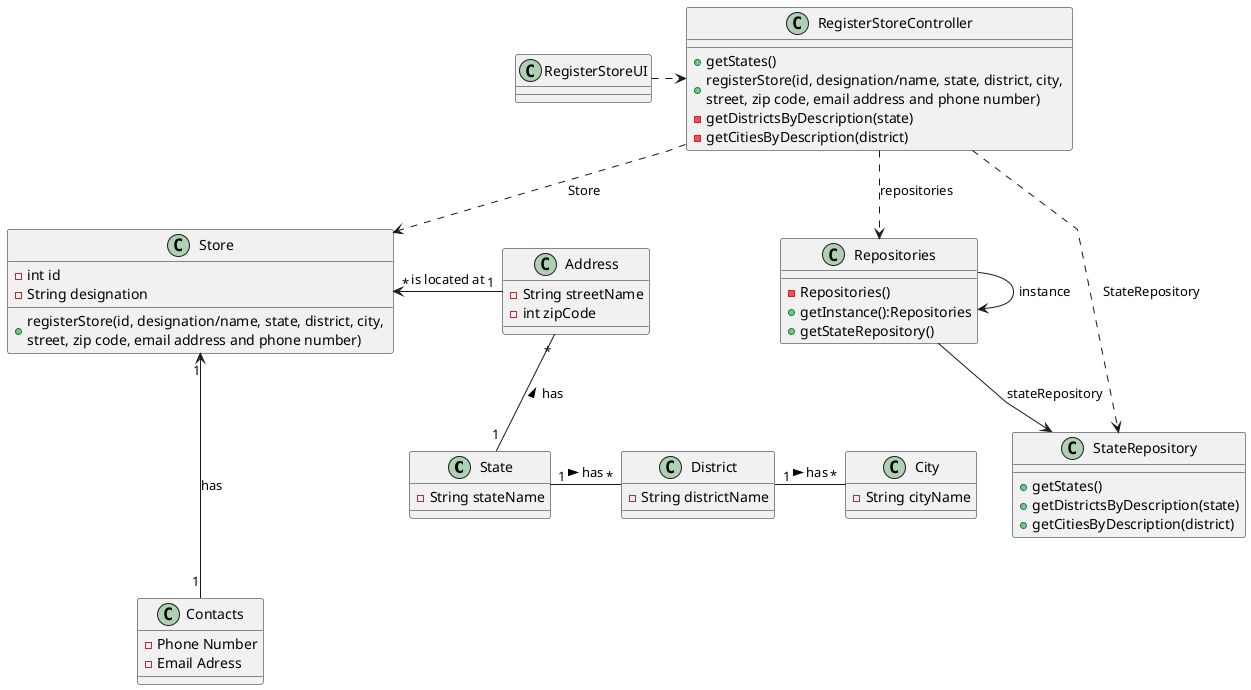 @startuml

'skinparam monochrome true
skinparam packageStyle rectangle
skinparam shadowing false
skinparam linetype polyline
'skinparam linetype orto
'skinparam classAttributeIconSize 0
'left to right direction

class State {
    - String stateName
}

class District {
    - String districtName

}

class City {
    - String cityName

}

class Address {
    -String streetName
    -int zipCode
}

class Contacts {
    -Phone Number
    -Email Adress
}

class Repositories {
    -Repositories()
    +getInstance():Repositories
    +getStateRepository()
}

class Store {
    -int id
    -String designation
    +registerStore(id, designation/name, state, district, city, \nstreet, zip code, email address and phone number)
}

class RegisterStoreController {
    +getStates()
    +registerStore(id, designation/name, state, district, city, \nstreet, zip code, email address and phone number)
    -getDistrictsByDescription(state)
    -getCitiesByDescription(district)
}

class StateRepository {
    +getStates()
    +getDistrictsByDescription(state)
    +getCitiesByDescription(district)
}

class RegisterStoreUI {

}

Repositories -> Repositories:instance
Repositories --> StateRepository: stateRepository
RegisterStoreController ..> Repositories : repositories
RegisterStoreController ..> StateRepository : StateRepository
RegisterStoreController ..> Store : Store
RegisterStoreUI .right.> RegisterStoreController
Address "1" -left-> "*"  Store : is located at
State "1" -up- "*" Address: has >
District "1" -right- "*" City : has >
State "1" -right- "*" District : has >
Contacts "1" -up--> "1" Store: has

@enduml